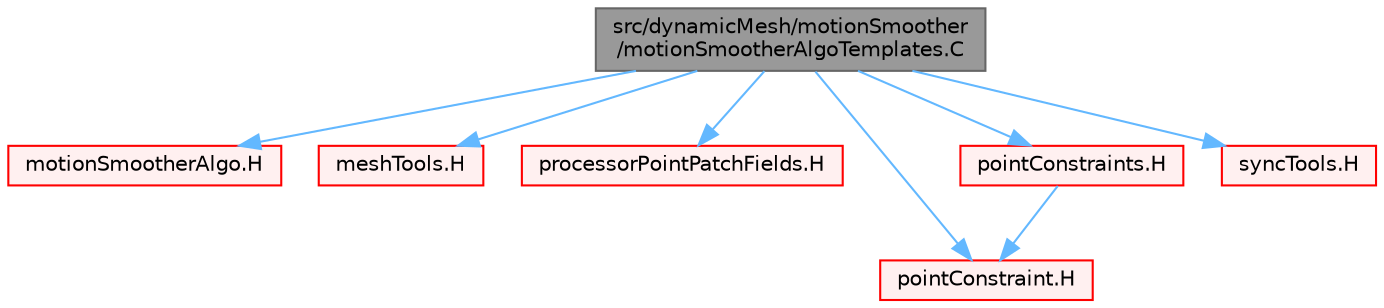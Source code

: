 digraph "src/dynamicMesh/motionSmoother/motionSmootherAlgoTemplates.C"
{
 // LATEX_PDF_SIZE
  bgcolor="transparent";
  edge [fontname=Helvetica,fontsize=10,labelfontname=Helvetica,labelfontsize=10];
  node [fontname=Helvetica,fontsize=10,shape=box,height=0.2,width=0.4];
  Node1 [id="Node000001",label="src/dynamicMesh/motionSmoother\l/motionSmootherAlgoTemplates.C",height=0.2,width=0.4,color="gray40", fillcolor="grey60", style="filled", fontcolor="black",tooltip=" "];
  Node1 -> Node2 [id="edge1_Node000001_Node000002",color="steelblue1",style="solid",tooltip=" "];
  Node2 [id="Node000002",label="motionSmootherAlgo.H",height=0.2,width=0.4,color="red", fillcolor="#FFF0F0", style="filled",URL="$motionSmootherAlgo_8H.html",tooltip=" "];
  Node1 -> Node350 [id="edge2_Node000001_Node000350",color="steelblue1",style="solid",tooltip=" "];
  Node350 [id="Node000350",label="meshTools.H",height=0.2,width=0.4,color="red", fillcolor="#FFF0F0", style="filled",URL="$meshTools_8H.html",tooltip=" "];
  Node1 -> Node351 [id="edge3_Node000001_Node000351",color="steelblue1",style="solid",tooltip=" "];
  Node351 [id="Node000351",label="processorPointPatchFields.H",height=0.2,width=0.4,color="red", fillcolor="#FFF0F0", style="filled",URL="$processorPointPatchFields_8H.html",tooltip=" "];
  Node1 -> Node364 [id="edge4_Node000001_Node000364",color="steelblue1",style="solid",tooltip=" "];
  Node364 [id="Node000364",label="pointConstraint.H",height=0.2,width=0.4,color="red", fillcolor="#FFF0F0", style="filled",URL="$pointConstraint_8H.html",tooltip=" "];
  Node1 -> Node368 [id="edge5_Node000001_Node000368",color="steelblue1",style="solid",tooltip=" "];
  Node368 [id="Node000368",label="pointConstraints.H",height=0.2,width=0.4,color="red", fillcolor="#FFF0F0", style="filled",URL="$pointConstraints_8H.html",tooltip=" "];
  Node368 -> Node364 [id="edge6_Node000368_Node000364",color="steelblue1",style="solid",tooltip=" "];
  Node1 -> Node369 [id="edge7_Node000001_Node000369",color="steelblue1",style="solid",tooltip=" "];
  Node369 [id="Node000369",label="syncTools.H",height=0.2,width=0.4,color="red", fillcolor="#FFF0F0", style="filled",URL="$syncTools_8H.html",tooltip=" "];
}
